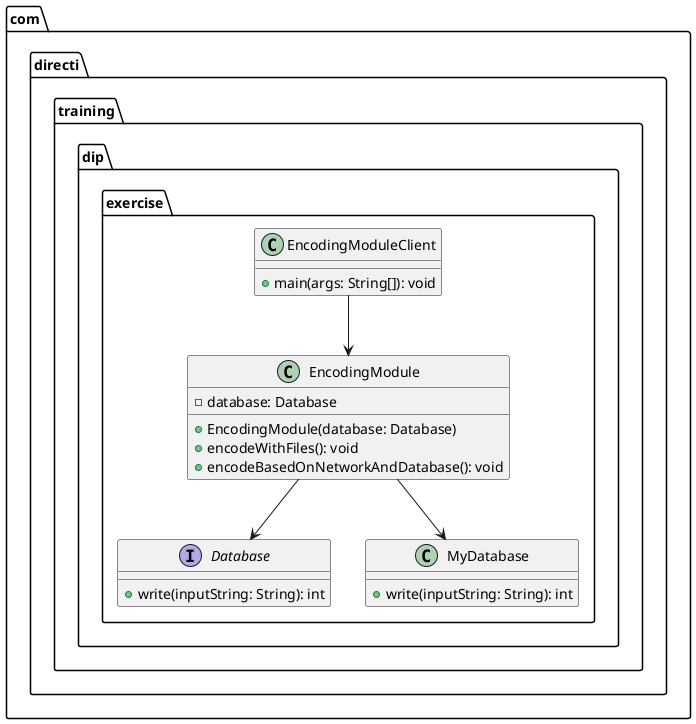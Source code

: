@startuml

package "com.directi.training.dip.exercise" {
    interface Database {
        + write(inputString: String): int
    }

    class EncodingModule {
        - database: Database
        + EncodingModule(database: Database)
        + encodeWithFiles(): void
        + encodeBasedOnNetworkAndDatabase(): void
    }

    class EncodingModuleClient {
        + main(args: String[]): void
    }

    class MyDatabase {
        + write(inputString: String): int
    }
}

EncodingModule --> Database
EncodingModule --> MyDatabase
EncodingModuleClient --> EncodingModule

@enduml
